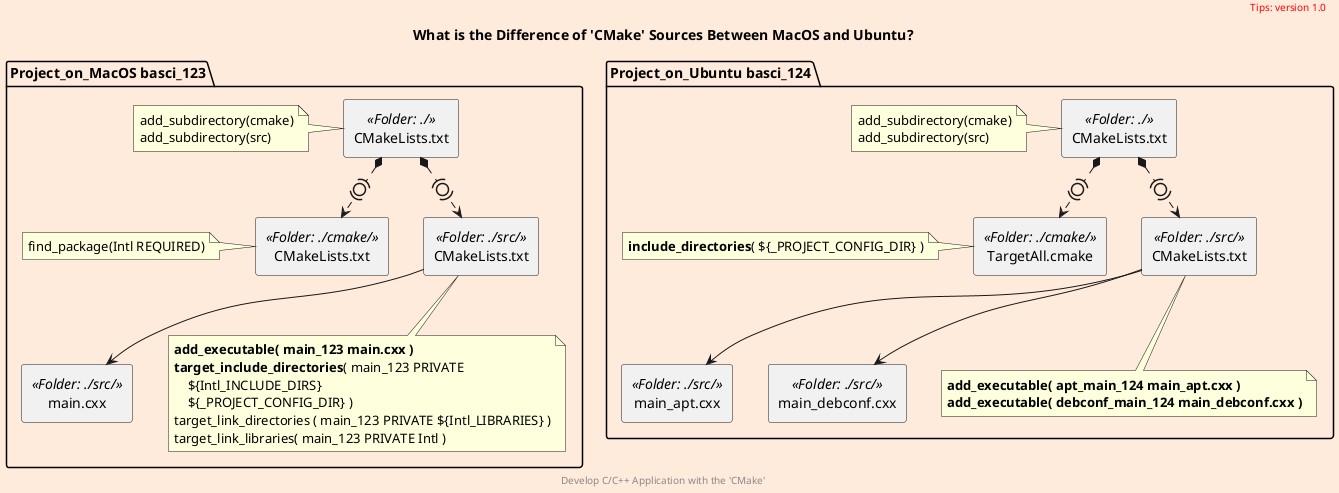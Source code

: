 @startuml what-process
scale 400 width
skinparam backgroundColor #FFEBDC
scale 1

skinparam Folder {
  backgroundColor Olive
  borderColor orange
}

package "Project_on_MacOS basci_123" as project_macos {
    rectangle CMakeLists.txt <<Folder: ./>> as begin

    note left of begin
        add_subdirectory(cmake)
        add_subdirectory(src)
    endnote

    rectangle main.cxx <<Folder: ./src/>> as main
    rectangle CMakeLists.txt <<Folder: ./src/>> as src_list

    note bottom of src_list
        **add_executable( main_123 main.cxx )**
        **target_include_directories**( main_123 PRIVATE 
            ${Intl_INCLUDE_DIRS}
            ${_PROJECT_CONFIG_DIR} )
        target_link_directories ( main_123 PRIVATE ${Intl_LIBRARIES} )
        target_link_libraries( main_123 PRIVATE Intl )
    endnote

    rectangle CMakeLists.txt <<Folder: ./cmake/>> as cmake_list

    note left of cmake_list
        find_package(Intl REQUIRED)
    endnote
}

package "Project_on_Ubuntu basci_124" as project_ubuntu {
    rectangle CMakeLists.txt <<Folder: ./>> as begin_ubuntu

    note left of begin_ubuntu
        add_subdirectory(cmake)
        add_subdirectory(src)
    endnote

    rectangle CMakeLists.txt <<Folder: ./src/>> as src_list_ubuntu
    rectangle main_apt.cxx <<Folder: ./src/>> as main_apt_ubuntu
    rectangle main_debconf.cxx <<Folder: ./src/>> as main_debconf_ubuntu

    note bottom of src_list_ubuntu
        **add_executable( apt_main_124 main_apt.cxx )**
        **add_executable( debconf_main_124 main_debconf.cxx )**
    endnote

    rectangle TargetAll.cmake <<Folder: ./cmake/>> as cmake_list_ubuntu

    note left of cmake_list_ubuntu
        **include_directories**( ${_PROJECT_CONFIG_DIR} )
    endnote
}


begin *.(0).> src_list
begin *.(0).> cmake_list
src_list --> main

begin_ubuntu *.(0).> src_list_ubuntu
begin_ubuntu *.(0).> cmake_list_ubuntu
src_list_ubuntu --> main_apt_ubuntu
src_list_ubuntu --> main_debconf_ubuntu


title
    What is the Difference of 'CMake' Sources Between MacOS and Ubuntu?
end title

header
<font color=red>Tips: version 1.0</font>
endheader

center footer Develop C/C++ Application with the 'CMake'

@enduml